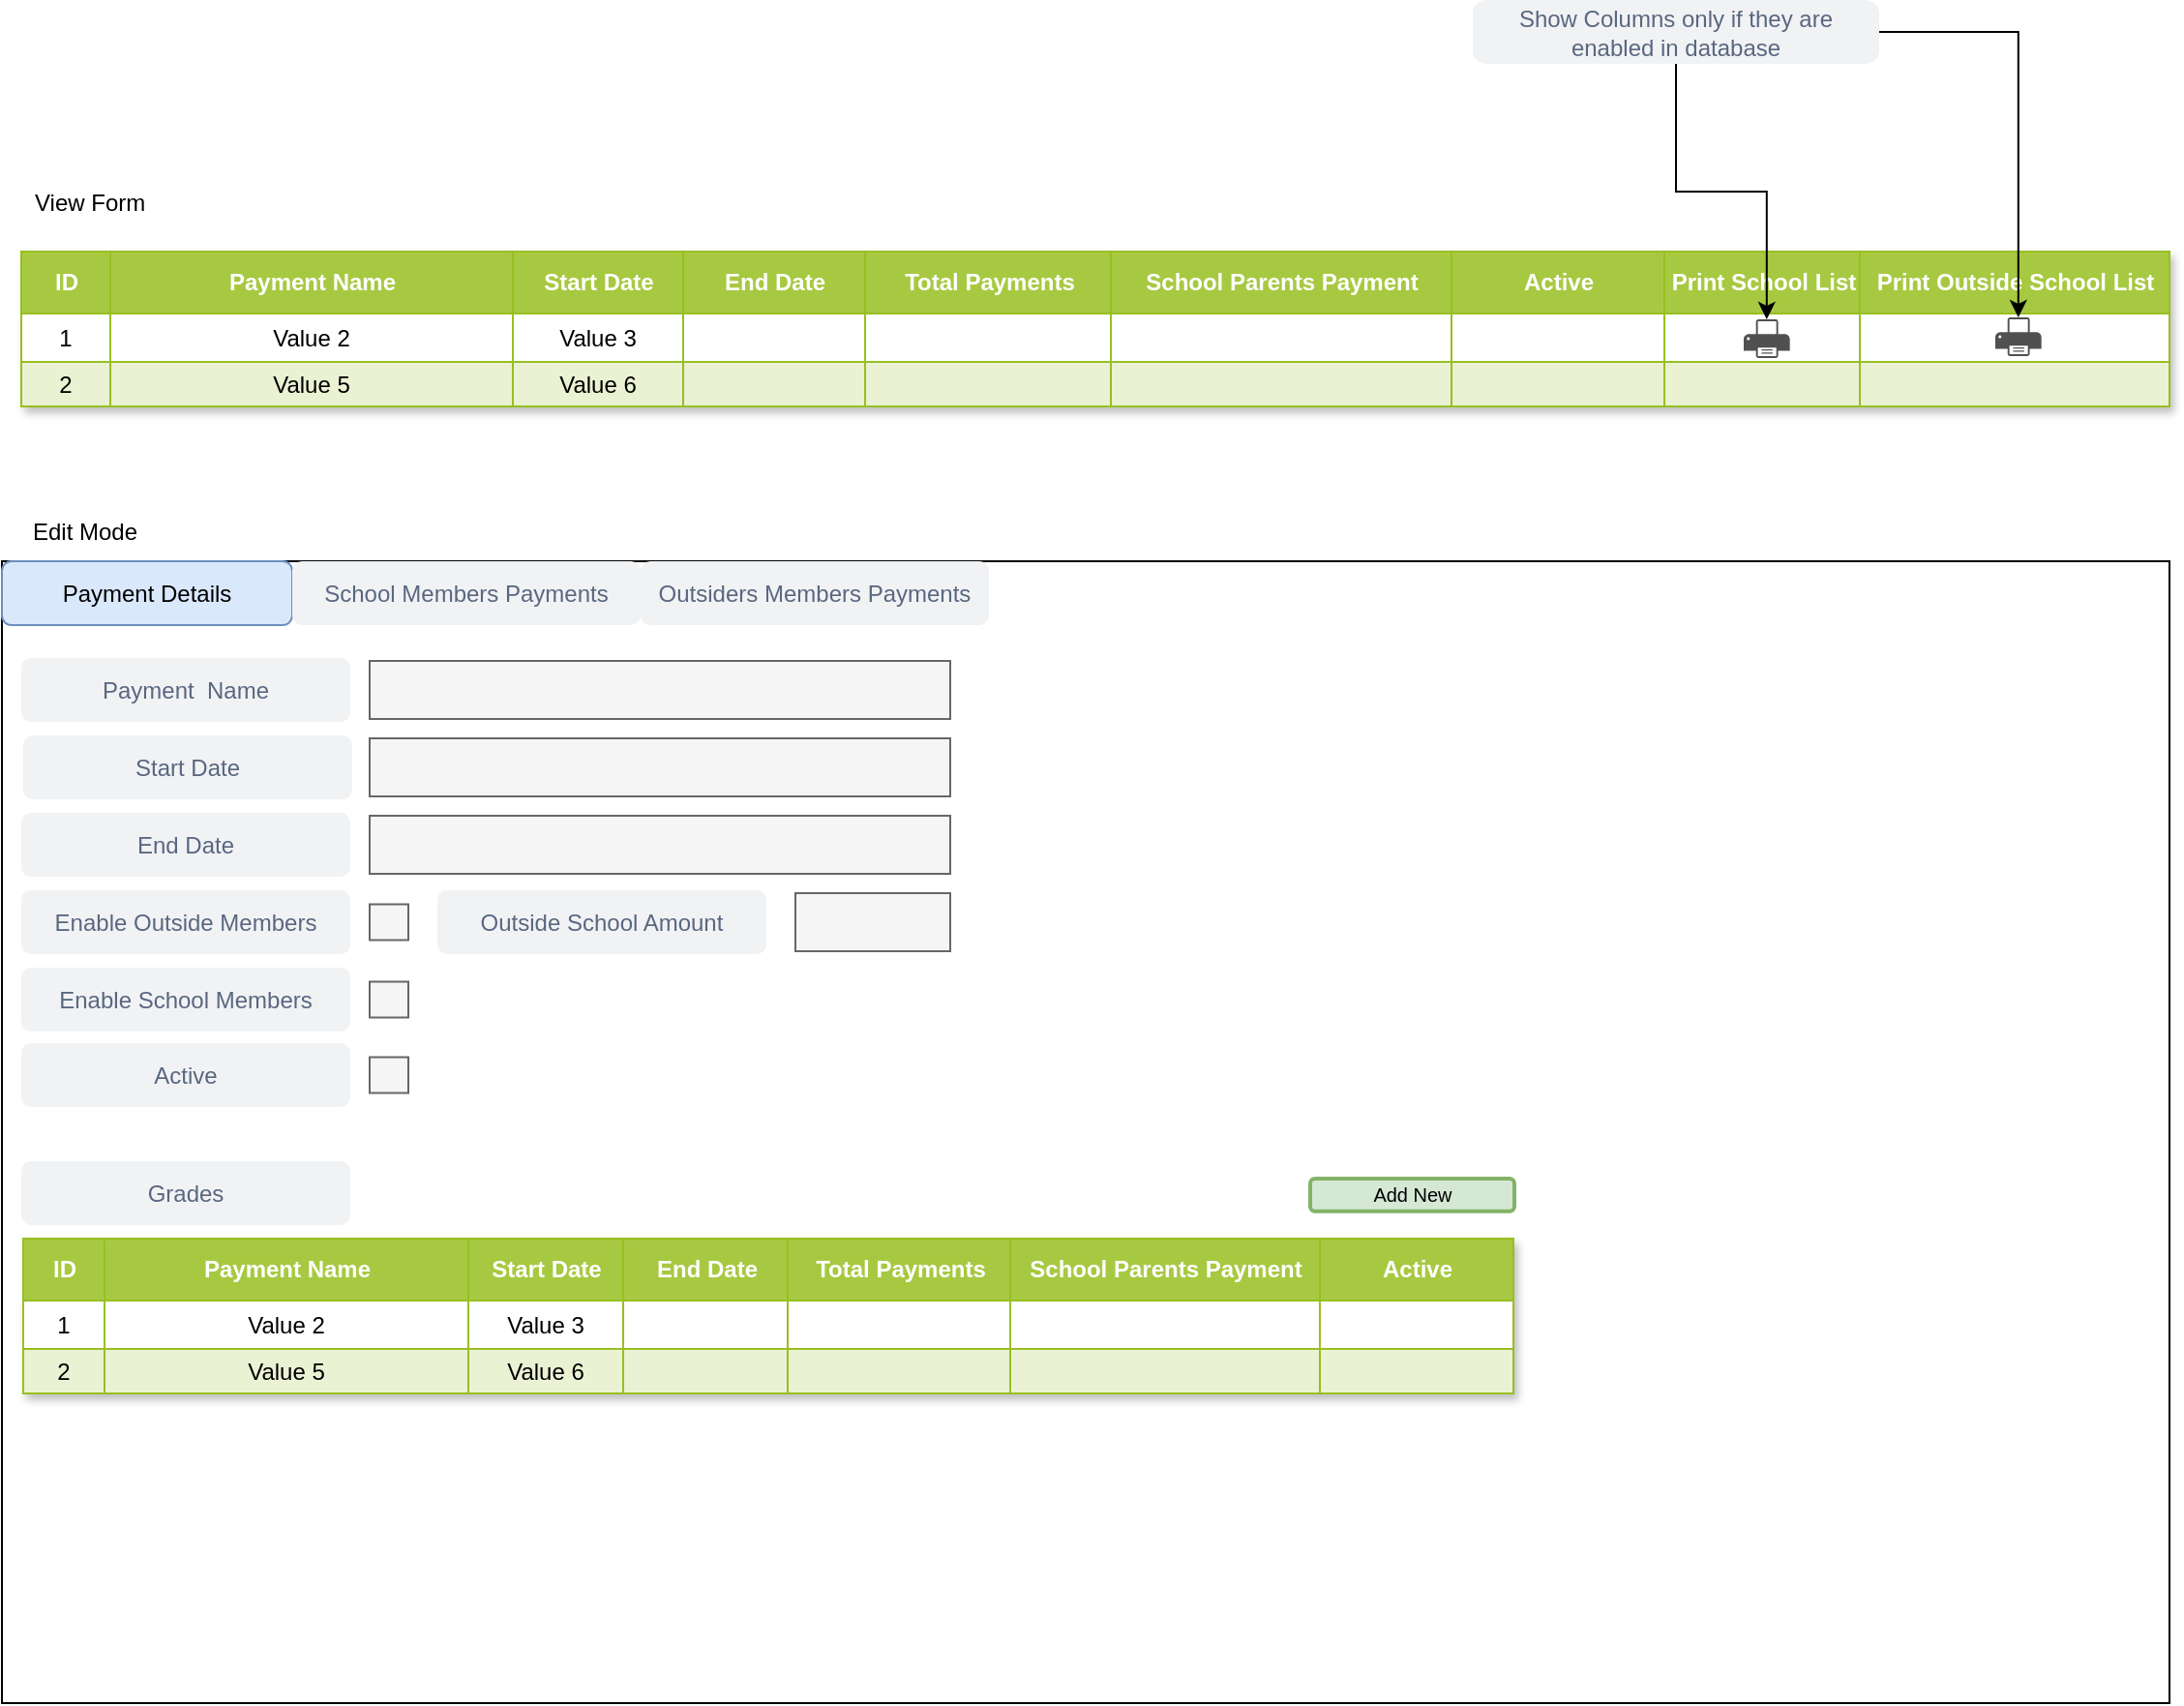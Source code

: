 <mxfile version="21.2.9" type="github">
  <diagram name="Page-1" id="6PhnfSOoUw57CcjGiwAI">
    <mxGraphModel dx="1434" dy="788" grid="1" gridSize="10" guides="1" tooltips="1" connect="1" arrows="1" fold="1" page="1" pageScale="1" pageWidth="850" pageHeight="1100" math="0" shadow="0">
      <root>
        <mxCell id="0" />
        <mxCell id="1" parent="0" />
        <mxCell id="nFzPuIVkLuBjwXfmh1af-1" value="Assets" style="childLayout=tableLayout;recursiveResize=0;strokeColor=#98bf21;fillColor=#A7C942;shadow=1;" vertex="1" parent="1">
          <mxGeometry x="40" y="200" width="1110" height="80" as="geometry" />
        </mxCell>
        <mxCell id="nFzPuIVkLuBjwXfmh1af-2" style="shape=tableRow;horizontal=0;startSize=0;swimlaneHead=0;swimlaneBody=0;top=0;left=0;bottom=0;right=0;dropTarget=0;collapsible=0;recursiveResize=0;expand=0;fontStyle=0;strokeColor=inherit;fillColor=#ffffff;" vertex="1" parent="nFzPuIVkLuBjwXfmh1af-1">
          <mxGeometry width="1110" height="32" as="geometry" />
        </mxCell>
        <mxCell id="nFzPuIVkLuBjwXfmh1af-3" value="ID" style="connectable=0;recursiveResize=0;strokeColor=inherit;fillColor=#A7C942;align=center;fontStyle=1;fontColor=#FFFFFF;html=1;" vertex="1" parent="nFzPuIVkLuBjwXfmh1af-2">
          <mxGeometry width="46" height="32" as="geometry">
            <mxRectangle width="46" height="32" as="alternateBounds" />
          </mxGeometry>
        </mxCell>
        <mxCell id="nFzPuIVkLuBjwXfmh1af-4" value="Payment Name" style="connectable=0;recursiveResize=0;strokeColor=inherit;fillColor=#A7C942;align=center;fontStyle=1;fontColor=#FFFFFF;html=1;" vertex="1" parent="nFzPuIVkLuBjwXfmh1af-2">
          <mxGeometry x="46" width="208" height="32" as="geometry">
            <mxRectangle width="208" height="32" as="alternateBounds" />
          </mxGeometry>
        </mxCell>
        <mxCell id="nFzPuIVkLuBjwXfmh1af-5" value="Start Date" style="connectable=0;recursiveResize=0;strokeColor=inherit;fillColor=#A7C942;align=center;fontStyle=1;fontColor=#FFFFFF;html=1;" vertex="1" parent="nFzPuIVkLuBjwXfmh1af-2">
          <mxGeometry x="254" width="88" height="32" as="geometry">
            <mxRectangle width="88" height="32" as="alternateBounds" />
          </mxGeometry>
        </mxCell>
        <mxCell id="nFzPuIVkLuBjwXfmh1af-22" value="End Date" style="connectable=0;recursiveResize=0;strokeColor=inherit;fillColor=#A7C942;align=center;fontStyle=1;fontColor=#FFFFFF;html=1;" vertex="1" parent="nFzPuIVkLuBjwXfmh1af-2">
          <mxGeometry x="342" width="94" height="32" as="geometry">
            <mxRectangle width="94" height="32" as="alternateBounds" />
          </mxGeometry>
        </mxCell>
        <mxCell id="nFzPuIVkLuBjwXfmh1af-37" value="Total Payments" style="connectable=0;recursiveResize=0;strokeColor=inherit;fillColor=#A7C942;align=center;fontStyle=1;fontColor=#FFFFFF;html=1;" vertex="1" parent="nFzPuIVkLuBjwXfmh1af-2">
          <mxGeometry x="436" width="127" height="32" as="geometry">
            <mxRectangle width="127" height="32" as="alternateBounds" />
          </mxGeometry>
        </mxCell>
        <mxCell id="nFzPuIVkLuBjwXfmh1af-42" value="School Parents Payment" style="connectable=0;recursiveResize=0;strokeColor=inherit;fillColor=#A7C942;align=center;fontStyle=1;fontColor=#FFFFFF;html=1;" vertex="1" parent="nFzPuIVkLuBjwXfmh1af-2">
          <mxGeometry x="563" width="176" height="32" as="geometry">
            <mxRectangle width="176" height="32" as="alternateBounds" />
          </mxGeometry>
        </mxCell>
        <mxCell id="nFzPuIVkLuBjwXfmh1af-32" value="Active" style="connectable=0;recursiveResize=0;strokeColor=inherit;fillColor=#A7C942;align=center;fontStyle=1;fontColor=#FFFFFF;html=1;" vertex="1" parent="nFzPuIVkLuBjwXfmh1af-2">
          <mxGeometry x="739" width="110" height="32" as="geometry">
            <mxRectangle width="110" height="32" as="alternateBounds" />
          </mxGeometry>
        </mxCell>
        <mxCell id="nFzPuIVkLuBjwXfmh1af-74" value="Print School List" style="connectable=0;recursiveResize=0;strokeColor=inherit;fillColor=#A7C942;align=center;fontStyle=1;fontColor=#FFFFFF;html=1;" vertex="1" parent="nFzPuIVkLuBjwXfmh1af-2">
          <mxGeometry x="849" width="101" height="32" as="geometry">
            <mxRectangle width="101" height="32" as="alternateBounds" />
          </mxGeometry>
        </mxCell>
        <mxCell id="nFzPuIVkLuBjwXfmh1af-77" value="Print Outside School List" style="connectable=0;recursiveResize=0;strokeColor=inherit;fillColor=#A7C942;align=center;fontStyle=1;fontColor=#FFFFFF;html=1;" vertex="1" parent="nFzPuIVkLuBjwXfmh1af-2">
          <mxGeometry x="950" width="160" height="32" as="geometry">
            <mxRectangle width="160" height="32" as="alternateBounds" />
          </mxGeometry>
        </mxCell>
        <mxCell id="nFzPuIVkLuBjwXfmh1af-6" value="" style="shape=tableRow;horizontal=0;startSize=0;swimlaneHead=0;swimlaneBody=0;top=0;left=0;bottom=0;right=0;dropTarget=0;collapsible=0;recursiveResize=0;expand=0;fontStyle=0;strokeColor=inherit;fillColor=#ffffff;" vertex="1" parent="nFzPuIVkLuBjwXfmh1af-1">
          <mxGeometry y="32" width="1110" height="25" as="geometry" />
        </mxCell>
        <mxCell id="nFzPuIVkLuBjwXfmh1af-7" value="1" style="connectable=0;recursiveResize=0;strokeColor=inherit;fillColor=inherit;align=center;whiteSpace=wrap;html=1;" vertex="1" parent="nFzPuIVkLuBjwXfmh1af-6">
          <mxGeometry width="46" height="25" as="geometry">
            <mxRectangle width="46" height="25" as="alternateBounds" />
          </mxGeometry>
        </mxCell>
        <mxCell id="nFzPuIVkLuBjwXfmh1af-8" value="Value 2" style="connectable=0;recursiveResize=0;strokeColor=inherit;fillColor=inherit;align=center;whiteSpace=wrap;html=1;" vertex="1" parent="nFzPuIVkLuBjwXfmh1af-6">
          <mxGeometry x="46" width="208" height="25" as="geometry">
            <mxRectangle width="208" height="25" as="alternateBounds" />
          </mxGeometry>
        </mxCell>
        <mxCell id="nFzPuIVkLuBjwXfmh1af-9" value="Value 3" style="connectable=0;recursiveResize=0;strokeColor=inherit;fillColor=inherit;align=center;whiteSpace=wrap;html=1;" vertex="1" parent="nFzPuIVkLuBjwXfmh1af-6">
          <mxGeometry x="254" width="88" height="25" as="geometry">
            <mxRectangle width="88" height="25" as="alternateBounds" />
          </mxGeometry>
        </mxCell>
        <mxCell id="nFzPuIVkLuBjwXfmh1af-23" style="connectable=0;recursiveResize=0;strokeColor=inherit;fillColor=inherit;align=center;whiteSpace=wrap;html=1;" vertex="1" parent="nFzPuIVkLuBjwXfmh1af-6">
          <mxGeometry x="342" width="94" height="25" as="geometry">
            <mxRectangle width="94" height="25" as="alternateBounds" />
          </mxGeometry>
        </mxCell>
        <mxCell id="nFzPuIVkLuBjwXfmh1af-38" style="connectable=0;recursiveResize=0;strokeColor=inherit;fillColor=inherit;align=center;whiteSpace=wrap;html=1;" vertex="1" parent="nFzPuIVkLuBjwXfmh1af-6">
          <mxGeometry x="436" width="127" height="25" as="geometry">
            <mxRectangle width="127" height="25" as="alternateBounds" />
          </mxGeometry>
        </mxCell>
        <mxCell id="nFzPuIVkLuBjwXfmh1af-43" style="connectable=0;recursiveResize=0;strokeColor=inherit;fillColor=inherit;align=center;whiteSpace=wrap;html=1;" vertex="1" parent="nFzPuIVkLuBjwXfmh1af-6">
          <mxGeometry x="563" width="176" height="25" as="geometry">
            <mxRectangle width="176" height="25" as="alternateBounds" />
          </mxGeometry>
        </mxCell>
        <mxCell id="nFzPuIVkLuBjwXfmh1af-33" style="connectable=0;recursiveResize=0;strokeColor=inherit;fillColor=inherit;align=center;whiteSpace=wrap;html=1;" vertex="1" parent="nFzPuIVkLuBjwXfmh1af-6">
          <mxGeometry x="739" width="110" height="25" as="geometry">
            <mxRectangle width="110" height="25" as="alternateBounds" />
          </mxGeometry>
        </mxCell>
        <mxCell id="nFzPuIVkLuBjwXfmh1af-75" style="connectable=0;recursiveResize=0;strokeColor=inherit;fillColor=inherit;align=center;whiteSpace=wrap;html=1;" vertex="1" parent="nFzPuIVkLuBjwXfmh1af-6">
          <mxGeometry x="849" width="101" height="25" as="geometry">
            <mxRectangle width="101" height="25" as="alternateBounds" />
          </mxGeometry>
        </mxCell>
        <mxCell id="nFzPuIVkLuBjwXfmh1af-78" style="connectable=0;recursiveResize=0;strokeColor=inherit;fillColor=inherit;align=center;whiteSpace=wrap;html=1;" vertex="1" parent="nFzPuIVkLuBjwXfmh1af-6">
          <mxGeometry x="950" width="160" height="25" as="geometry">
            <mxRectangle width="160" height="25" as="alternateBounds" />
          </mxGeometry>
        </mxCell>
        <mxCell id="nFzPuIVkLuBjwXfmh1af-10" value="" style="shape=tableRow;horizontal=0;startSize=0;swimlaneHead=0;swimlaneBody=0;top=0;left=0;bottom=0;right=0;dropTarget=0;collapsible=0;recursiveResize=0;expand=0;fontStyle=1;strokeColor=inherit;fillColor=#EAF2D3;" vertex="1" parent="nFzPuIVkLuBjwXfmh1af-1">
          <mxGeometry y="57" width="1110" height="23" as="geometry" />
        </mxCell>
        <mxCell id="nFzPuIVkLuBjwXfmh1af-11" value="2" style="connectable=0;recursiveResize=0;strokeColor=inherit;fillColor=inherit;whiteSpace=wrap;html=1;" vertex="1" parent="nFzPuIVkLuBjwXfmh1af-10">
          <mxGeometry width="46" height="23" as="geometry">
            <mxRectangle width="46" height="23" as="alternateBounds" />
          </mxGeometry>
        </mxCell>
        <mxCell id="nFzPuIVkLuBjwXfmh1af-12" value="Value 5" style="connectable=0;recursiveResize=0;strokeColor=inherit;fillColor=inherit;whiteSpace=wrap;html=1;" vertex="1" parent="nFzPuIVkLuBjwXfmh1af-10">
          <mxGeometry x="46" width="208" height="23" as="geometry">
            <mxRectangle width="208" height="23" as="alternateBounds" />
          </mxGeometry>
        </mxCell>
        <mxCell id="nFzPuIVkLuBjwXfmh1af-13" value="Value 6" style="connectable=0;recursiveResize=0;strokeColor=inherit;fillColor=inherit;whiteSpace=wrap;html=1;" vertex="1" parent="nFzPuIVkLuBjwXfmh1af-10">
          <mxGeometry x="254" width="88" height="23" as="geometry">
            <mxRectangle width="88" height="23" as="alternateBounds" />
          </mxGeometry>
        </mxCell>
        <mxCell id="nFzPuIVkLuBjwXfmh1af-24" style="connectable=0;recursiveResize=0;strokeColor=inherit;fillColor=inherit;whiteSpace=wrap;html=1;" vertex="1" parent="nFzPuIVkLuBjwXfmh1af-10">
          <mxGeometry x="342" width="94" height="23" as="geometry">
            <mxRectangle width="94" height="23" as="alternateBounds" />
          </mxGeometry>
        </mxCell>
        <mxCell id="nFzPuIVkLuBjwXfmh1af-39" style="connectable=0;recursiveResize=0;strokeColor=inherit;fillColor=inherit;whiteSpace=wrap;html=1;" vertex="1" parent="nFzPuIVkLuBjwXfmh1af-10">
          <mxGeometry x="436" width="127" height="23" as="geometry">
            <mxRectangle width="127" height="23" as="alternateBounds" />
          </mxGeometry>
        </mxCell>
        <mxCell id="nFzPuIVkLuBjwXfmh1af-44" style="connectable=0;recursiveResize=0;strokeColor=inherit;fillColor=inherit;whiteSpace=wrap;html=1;" vertex="1" parent="nFzPuIVkLuBjwXfmh1af-10">
          <mxGeometry x="563" width="176" height="23" as="geometry">
            <mxRectangle width="176" height="23" as="alternateBounds" />
          </mxGeometry>
        </mxCell>
        <mxCell id="nFzPuIVkLuBjwXfmh1af-34" style="connectable=0;recursiveResize=0;strokeColor=inherit;fillColor=inherit;whiteSpace=wrap;html=1;" vertex="1" parent="nFzPuIVkLuBjwXfmh1af-10">
          <mxGeometry x="739" width="110" height="23" as="geometry">
            <mxRectangle width="110" height="23" as="alternateBounds" />
          </mxGeometry>
        </mxCell>
        <mxCell id="nFzPuIVkLuBjwXfmh1af-76" style="connectable=0;recursiveResize=0;strokeColor=inherit;fillColor=inherit;whiteSpace=wrap;html=1;" vertex="1" parent="nFzPuIVkLuBjwXfmh1af-10">
          <mxGeometry x="849" width="101" height="23" as="geometry">
            <mxRectangle width="101" height="23" as="alternateBounds" />
          </mxGeometry>
        </mxCell>
        <mxCell id="nFzPuIVkLuBjwXfmh1af-79" style="connectable=0;recursiveResize=0;strokeColor=inherit;fillColor=inherit;whiteSpace=wrap;html=1;" vertex="1" parent="nFzPuIVkLuBjwXfmh1af-10">
          <mxGeometry x="950" width="160" height="23" as="geometry">
            <mxRectangle width="160" height="23" as="alternateBounds" />
          </mxGeometry>
        </mxCell>
        <mxCell id="nFzPuIVkLuBjwXfmh1af-72" value="View Form" style="text;strokeColor=none;fillColor=none;align=left;verticalAlign=middle;spacingLeft=4;spacingRight=4;overflow=hidden;points=[[0,0.5],[1,0.5]];portConstraint=eastwest;rotatable=0;whiteSpace=wrap;html=1;" vertex="1" parent="1">
          <mxGeometry x="41" y="160" width="80" height="30" as="geometry" />
        </mxCell>
        <mxCell id="nFzPuIVkLuBjwXfmh1af-73" value="Edit Mode" style="text;strokeColor=none;fillColor=none;align=left;verticalAlign=middle;spacingLeft=4;spacingRight=4;overflow=hidden;points=[[0,0.5],[1,0.5]];portConstraint=eastwest;rotatable=0;whiteSpace=wrap;html=1;" vertex="1" parent="1">
          <mxGeometry x="40" y="330" width="80" height="30" as="geometry" />
        </mxCell>
        <mxCell id="nFzPuIVkLuBjwXfmh1af-80" value="" style="sketch=0;pointerEvents=1;shadow=0;dashed=0;html=1;strokeColor=none;fillColor=#505050;labelPosition=center;verticalLabelPosition=bottom;verticalAlign=top;outlineConnect=0;align=center;shape=mxgraph.office.devices.printer;" vertex="1" parent="1">
          <mxGeometry x="930" y="235" width="23.83" height="20" as="geometry" />
        </mxCell>
        <mxCell id="nFzPuIVkLuBjwXfmh1af-81" value="" style="sketch=0;pointerEvents=1;shadow=0;dashed=0;html=1;strokeColor=none;fillColor=#505050;labelPosition=center;verticalLabelPosition=bottom;verticalAlign=top;outlineConnect=0;align=center;shape=mxgraph.office.devices.printer;" vertex="1" parent="1">
          <mxGeometry x="1060" y="234" width="23.83" height="20" as="geometry" />
        </mxCell>
        <mxCell id="nFzPuIVkLuBjwXfmh1af-84" value="" style="edgeStyle=orthogonalEdgeStyle;rounded=0;orthogonalLoop=1;jettySize=auto;html=1;" edge="1" parent="1" source="nFzPuIVkLuBjwXfmh1af-82" target="nFzPuIVkLuBjwXfmh1af-81">
          <mxGeometry relative="1" as="geometry" />
        </mxCell>
        <mxCell id="nFzPuIVkLuBjwXfmh1af-85" value="" style="edgeStyle=orthogonalEdgeStyle;rounded=0;orthogonalLoop=1;jettySize=auto;html=1;" edge="1" parent="1" source="nFzPuIVkLuBjwXfmh1af-82" target="nFzPuIVkLuBjwXfmh1af-80">
          <mxGeometry relative="1" as="geometry" />
        </mxCell>
        <mxCell id="nFzPuIVkLuBjwXfmh1af-82" value="Show Columns only if they are enabled in database" style="rounded=1;align=center;fillColor=#F1F2F4;strokeColor=none;html=1;whiteSpace=wrap;fontColor=#596780;fontSize=12;arcSize=21;" vertex="1" parent="1">
          <mxGeometry x="790" y="70" width="210" height="33" as="geometry" />
        </mxCell>
        <mxCell id="nFzPuIVkLuBjwXfmh1af-87" value="" style="rounded=0;whiteSpace=wrap;html=1;" vertex="1" parent="1">
          <mxGeometry x="30" y="360" width="1120" height="590" as="geometry" />
        </mxCell>
        <mxCell id="nFzPuIVkLuBjwXfmh1af-88" value="Payment Details" style="rounded=1;align=center;fillColor=#dae8fc;strokeColor=#6c8ebf;html=1;whiteSpace=wrap;fontSize=12" vertex="1" parent="1">
          <mxGeometry x="30" y="360" width="150" height="33" as="geometry" />
        </mxCell>
        <mxCell id="nFzPuIVkLuBjwXfmh1af-89" value="School Members Payments" style="rounded=1;align=center;fillColor=#F1F2F4;strokeColor=none;html=1;whiteSpace=wrap;fontColor=#596780;fontSize=12" vertex="1" parent="1">
          <mxGeometry x="180" y="360" width="180" height="33" as="geometry" />
        </mxCell>
        <mxCell id="nFzPuIVkLuBjwXfmh1af-90" value="Payment&amp;nbsp; Name" style="rounded=1;align=center;fillColor=#F1F2F4;strokeColor=none;html=1;whiteSpace=wrap;fontColor=#596780;fontSize=12" vertex="1" parent="1">
          <mxGeometry x="40" y="410" width="170" height="33" as="geometry" />
        </mxCell>
        <mxCell id="nFzPuIVkLuBjwXfmh1af-91" value="Outsiders Members Payments" style="rounded=1;align=center;fillColor=#F1F2F4;strokeColor=none;html=1;whiteSpace=wrap;fontColor=#596780;fontSize=12" vertex="1" parent="1">
          <mxGeometry x="360" y="360" width="180" height="33" as="geometry" />
        </mxCell>
        <mxCell id="nFzPuIVkLuBjwXfmh1af-92" value="Start Date" style="rounded=1;align=center;fillColor=#F1F2F4;strokeColor=none;html=1;whiteSpace=wrap;fontColor=#596780;fontSize=12" vertex="1" parent="1">
          <mxGeometry x="41" y="450" width="170" height="33" as="geometry" />
        </mxCell>
        <mxCell id="nFzPuIVkLuBjwXfmh1af-93" value="End Date" style="rounded=1;align=center;fillColor=#F1F2F4;strokeColor=none;html=1;whiteSpace=wrap;fontColor=#596780;fontSize=12" vertex="1" parent="1">
          <mxGeometry x="40" y="490" width="170" height="33" as="geometry" />
        </mxCell>
        <mxCell id="nFzPuIVkLuBjwXfmh1af-95" value="Enable Outside Members" style="rounded=1;align=center;fillColor=#F1F2F4;strokeColor=none;html=1;whiteSpace=wrap;fontColor=#596780;fontSize=12" vertex="1" parent="1">
          <mxGeometry x="40" y="530" width="170" height="33" as="geometry" />
        </mxCell>
        <mxCell id="nFzPuIVkLuBjwXfmh1af-96" value="Enable School Members" style="rounded=1;align=center;fillColor=#F1F2F4;strokeColor=none;html=1;whiteSpace=wrap;fontColor=#596780;fontSize=12" vertex="1" parent="1">
          <mxGeometry x="40" y="570" width="170" height="33" as="geometry" />
        </mxCell>
        <mxCell id="nFzPuIVkLuBjwXfmh1af-97" value="Active" style="rounded=1;align=center;fillColor=#F1F2F4;strokeColor=none;html=1;whiteSpace=wrap;fontColor=#596780;fontSize=12" vertex="1" parent="1">
          <mxGeometry x="40" y="609" width="170" height="33" as="geometry" />
        </mxCell>
        <mxCell id="nFzPuIVkLuBjwXfmh1af-98" value="" style="rounded=0;whiteSpace=wrap;html=1;fillColor=#f5f5f5;fontColor=#333333;strokeColor=#666666;" vertex="1" parent="1">
          <mxGeometry x="220" y="411.5" width="300" height="30" as="geometry" />
        </mxCell>
        <mxCell id="nFzPuIVkLuBjwXfmh1af-99" value="" style="rounded=0;whiteSpace=wrap;html=1;fillColor=#f5f5f5;fontColor=#333333;strokeColor=#666666;" vertex="1" parent="1">
          <mxGeometry x="220" y="451.5" width="300" height="30" as="geometry" />
        </mxCell>
        <mxCell id="nFzPuIVkLuBjwXfmh1af-100" value="" style="rounded=0;whiteSpace=wrap;html=1;fillColor=#f5f5f5;fontColor=#333333;strokeColor=#666666;" vertex="1" parent="1">
          <mxGeometry x="220" y="491.5" width="300" height="30" as="geometry" />
        </mxCell>
        <mxCell id="nFzPuIVkLuBjwXfmh1af-101" value="" style="rounded=0;whiteSpace=wrap;html=1;fillColor=#f5f5f5;fontColor=#333333;strokeColor=#666666;" vertex="1" parent="1">
          <mxGeometry x="220" y="537.25" width="20" height="18.5" as="geometry" />
        </mxCell>
        <mxCell id="nFzPuIVkLuBjwXfmh1af-102" value="" style="rounded=0;whiteSpace=wrap;html=1;fillColor=#f5f5f5;fontColor=#333333;strokeColor=#666666;" vertex="1" parent="1">
          <mxGeometry x="220" y="577.25" width="20" height="18.5" as="geometry" />
        </mxCell>
        <mxCell id="nFzPuIVkLuBjwXfmh1af-103" value="" style="rounded=0;whiteSpace=wrap;html=1;fillColor=#f5f5f5;fontColor=#333333;strokeColor=#666666;" vertex="1" parent="1">
          <mxGeometry x="220" y="616.25" width="20" height="18.5" as="geometry" />
        </mxCell>
        <mxCell id="nFzPuIVkLuBjwXfmh1af-104" value="Outside School Amount" style="rounded=1;align=center;fillColor=#F1F2F4;strokeColor=none;html=1;whiteSpace=wrap;fontColor=#596780;fontSize=12" vertex="1" parent="1">
          <mxGeometry x="255" y="530" width="170" height="33" as="geometry" />
        </mxCell>
        <mxCell id="nFzPuIVkLuBjwXfmh1af-105" value="" style="rounded=0;whiteSpace=wrap;html=1;fillColor=#f5f5f5;fontColor=#333333;strokeColor=#666666;" vertex="1" parent="1">
          <mxGeometry x="440" y="531.5" width="80" height="30" as="geometry" />
        </mxCell>
        <mxCell id="nFzPuIVkLuBjwXfmh1af-47" value="Assets" style="childLayout=tableLayout;recursiveResize=0;strokeColor=#98bf21;fillColor=#A7C942;shadow=1;" vertex="1" parent="1">
          <mxGeometry x="41" y="710" width="770" height="80" as="geometry" />
        </mxCell>
        <mxCell id="nFzPuIVkLuBjwXfmh1af-48" style="shape=tableRow;horizontal=0;startSize=0;swimlaneHead=0;swimlaneBody=0;top=0;left=0;bottom=0;right=0;dropTarget=0;collapsible=0;recursiveResize=0;expand=0;fontStyle=0;strokeColor=inherit;fillColor=#ffffff;" vertex="1" parent="nFzPuIVkLuBjwXfmh1af-47">
          <mxGeometry width="770" height="32" as="geometry" />
        </mxCell>
        <mxCell id="nFzPuIVkLuBjwXfmh1af-49" value="ID" style="connectable=0;recursiveResize=0;strokeColor=inherit;fillColor=#A7C942;align=center;fontStyle=1;fontColor=#FFFFFF;html=1;" vertex="1" parent="nFzPuIVkLuBjwXfmh1af-48">
          <mxGeometry width="42" height="32" as="geometry">
            <mxRectangle width="42" height="32" as="alternateBounds" />
          </mxGeometry>
        </mxCell>
        <mxCell id="nFzPuIVkLuBjwXfmh1af-50" value="Payment Name" style="connectable=0;recursiveResize=0;strokeColor=inherit;fillColor=#A7C942;align=center;fontStyle=1;fontColor=#FFFFFF;html=1;" vertex="1" parent="nFzPuIVkLuBjwXfmh1af-48">
          <mxGeometry x="42" width="188" height="32" as="geometry">
            <mxRectangle width="188" height="32" as="alternateBounds" />
          </mxGeometry>
        </mxCell>
        <mxCell id="nFzPuIVkLuBjwXfmh1af-51" value="Start Date" style="connectable=0;recursiveResize=0;strokeColor=inherit;fillColor=#A7C942;align=center;fontStyle=1;fontColor=#FFFFFF;html=1;" vertex="1" parent="nFzPuIVkLuBjwXfmh1af-48">
          <mxGeometry x="230" width="80" height="32" as="geometry">
            <mxRectangle width="80" height="32" as="alternateBounds" />
          </mxGeometry>
        </mxCell>
        <mxCell id="nFzPuIVkLuBjwXfmh1af-52" value="End Date" style="connectable=0;recursiveResize=0;strokeColor=inherit;fillColor=#A7C942;align=center;fontStyle=1;fontColor=#FFFFFF;html=1;" vertex="1" parent="nFzPuIVkLuBjwXfmh1af-48">
          <mxGeometry x="310" width="85" height="32" as="geometry">
            <mxRectangle width="85" height="32" as="alternateBounds" />
          </mxGeometry>
        </mxCell>
        <mxCell id="nFzPuIVkLuBjwXfmh1af-53" value="Total Payments" style="connectable=0;recursiveResize=0;strokeColor=inherit;fillColor=#A7C942;align=center;fontStyle=1;fontColor=#FFFFFF;html=1;" vertex="1" parent="nFzPuIVkLuBjwXfmh1af-48">
          <mxGeometry x="395" width="115" height="32" as="geometry">
            <mxRectangle width="115" height="32" as="alternateBounds" />
          </mxGeometry>
        </mxCell>
        <mxCell id="nFzPuIVkLuBjwXfmh1af-54" value="School Parents Payment" style="connectable=0;recursiveResize=0;strokeColor=inherit;fillColor=#A7C942;align=center;fontStyle=1;fontColor=#FFFFFF;html=1;" vertex="1" parent="nFzPuIVkLuBjwXfmh1af-48">
          <mxGeometry x="510" width="160" height="32" as="geometry">
            <mxRectangle width="160" height="32" as="alternateBounds" />
          </mxGeometry>
        </mxCell>
        <mxCell id="nFzPuIVkLuBjwXfmh1af-55" value="Active" style="connectable=0;recursiveResize=0;strokeColor=inherit;fillColor=#A7C942;align=center;fontStyle=1;fontColor=#FFFFFF;html=1;" vertex="1" parent="nFzPuIVkLuBjwXfmh1af-48">
          <mxGeometry x="670" width="100" height="32" as="geometry">
            <mxRectangle width="100" height="32" as="alternateBounds" />
          </mxGeometry>
        </mxCell>
        <mxCell id="nFzPuIVkLuBjwXfmh1af-56" value="" style="shape=tableRow;horizontal=0;startSize=0;swimlaneHead=0;swimlaneBody=0;top=0;left=0;bottom=0;right=0;dropTarget=0;collapsible=0;recursiveResize=0;expand=0;fontStyle=0;strokeColor=inherit;fillColor=#ffffff;" vertex="1" parent="nFzPuIVkLuBjwXfmh1af-47">
          <mxGeometry y="32" width="770" height="25" as="geometry" />
        </mxCell>
        <mxCell id="nFzPuIVkLuBjwXfmh1af-57" value="1" style="connectable=0;recursiveResize=0;strokeColor=inherit;fillColor=inherit;align=center;whiteSpace=wrap;html=1;" vertex="1" parent="nFzPuIVkLuBjwXfmh1af-56">
          <mxGeometry width="42" height="25" as="geometry">
            <mxRectangle width="42" height="25" as="alternateBounds" />
          </mxGeometry>
        </mxCell>
        <mxCell id="nFzPuIVkLuBjwXfmh1af-58" value="Value 2" style="connectable=0;recursiveResize=0;strokeColor=inherit;fillColor=inherit;align=center;whiteSpace=wrap;html=1;" vertex="1" parent="nFzPuIVkLuBjwXfmh1af-56">
          <mxGeometry x="42" width="188" height="25" as="geometry">
            <mxRectangle width="188" height="25" as="alternateBounds" />
          </mxGeometry>
        </mxCell>
        <mxCell id="nFzPuIVkLuBjwXfmh1af-59" value="Value 3" style="connectable=0;recursiveResize=0;strokeColor=inherit;fillColor=inherit;align=center;whiteSpace=wrap;html=1;" vertex="1" parent="nFzPuIVkLuBjwXfmh1af-56">
          <mxGeometry x="230" width="80" height="25" as="geometry">
            <mxRectangle width="80" height="25" as="alternateBounds" />
          </mxGeometry>
        </mxCell>
        <mxCell id="nFzPuIVkLuBjwXfmh1af-60" style="connectable=0;recursiveResize=0;strokeColor=inherit;fillColor=inherit;align=center;whiteSpace=wrap;html=1;" vertex="1" parent="nFzPuIVkLuBjwXfmh1af-56">
          <mxGeometry x="310" width="85" height="25" as="geometry">
            <mxRectangle width="85" height="25" as="alternateBounds" />
          </mxGeometry>
        </mxCell>
        <mxCell id="nFzPuIVkLuBjwXfmh1af-61" style="connectable=0;recursiveResize=0;strokeColor=inherit;fillColor=inherit;align=center;whiteSpace=wrap;html=1;" vertex="1" parent="nFzPuIVkLuBjwXfmh1af-56">
          <mxGeometry x="395" width="115" height="25" as="geometry">
            <mxRectangle width="115" height="25" as="alternateBounds" />
          </mxGeometry>
        </mxCell>
        <mxCell id="nFzPuIVkLuBjwXfmh1af-62" style="connectable=0;recursiveResize=0;strokeColor=inherit;fillColor=inherit;align=center;whiteSpace=wrap;html=1;" vertex="1" parent="nFzPuIVkLuBjwXfmh1af-56">
          <mxGeometry x="510" width="160" height="25" as="geometry">
            <mxRectangle width="160" height="25" as="alternateBounds" />
          </mxGeometry>
        </mxCell>
        <mxCell id="nFzPuIVkLuBjwXfmh1af-63" style="connectable=0;recursiveResize=0;strokeColor=inherit;fillColor=inherit;align=center;whiteSpace=wrap;html=1;" vertex="1" parent="nFzPuIVkLuBjwXfmh1af-56">
          <mxGeometry x="670" width="100" height="25" as="geometry">
            <mxRectangle width="100" height="25" as="alternateBounds" />
          </mxGeometry>
        </mxCell>
        <mxCell id="nFzPuIVkLuBjwXfmh1af-64" value="" style="shape=tableRow;horizontal=0;startSize=0;swimlaneHead=0;swimlaneBody=0;top=0;left=0;bottom=0;right=0;dropTarget=0;collapsible=0;recursiveResize=0;expand=0;fontStyle=1;strokeColor=inherit;fillColor=#EAF2D3;" vertex="1" parent="nFzPuIVkLuBjwXfmh1af-47">
          <mxGeometry y="57" width="770" height="23" as="geometry" />
        </mxCell>
        <mxCell id="nFzPuIVkLuBjwXfmh1af-65" value="2" style="connectable=0;recursiveResize=0;strokeColor=inherit;fillColor=inherit;whiteSpace=wrap;html=1;" vertex="1" parent="nFzPuIVkLuBjwXfmh1af-64">
          <mxGeometry width="42" height="23" as="geometry">
            <mxRectangle width="42" height="23" as="alternateBounds" />
          </mxGeometry>
        </mxCell>
        <mxCell id="nFzPuIVkLuBjwXfmh1af-66" value="Value 5" style="connectable=0;recursiveResize=0;strokeColor=inherit;fillColor=inherit;whiteSpace=wrap;html=1;" vertex="1" parent="nFzPuIVkLuBjwXfmh1af-64">
          <mxGeometry x="42" width="188" height="23" as="geometry">
            <mxRectangle width="188" height="23" as="alternateBounds" />
          </mxGeometry>
        </mxCell>
        <mxCell id="nFzPuIVkLuBjwXfmh1af-67" value="Value 6" style="connectable=0;recursiveResize=0;strokeColor=inherit;fillColor=inherit;whiteSpace=wrap;html=1;" vertex="1" parent="nFzPuIVkLuBjwXfmh1af-64">
          <mxGeometry x="230" width="80" height="23" as="geometry">
            <mxRectangle width="80" height="23" as="alternateBounds" />
          </mxGeometry>
        </mxCell>
        <mxCell id="nFzPuIVkLuBjwXfmh1af-68" style="connectable=0;recursiveResize=0;strokeColor=inherit;fillColor=inherit;whiteSpace=wrap;html=1;" vertex="1" parent="nFzPuIVkLuBjwXfmh1af-64">
          <mxGeometry x="310" width="85" height="23" as="geometry">
            <mxRectangle width="85" height="23" as="alternateBounds" />
          </mxGeometry>
        </mxCell>
        <mxCell id="nFzPuIVkLuBjwXfmh1af-69" style="connectable=0;recursiveResize=0;strokeColor=inherit;fillColor=inherit;whiteSpace=wrap;html=1;" vertex="1" parent="nFzPuIVkLuBjwXfmh1af-64">
          <mxGeometry x="395" width="115" height="23" as="geometry">
            <mxRectangle width="115" height="23" as="alternateBounds" />
          </mxGeometry>
        </mxCell>
        <mxCell id="nFzPuIVkLuBjwXfmh1af-70" style="connectable=0;recursiveResize=0;strokeColor=inherit;fillColor=inherit;whiteSpace=wrap;html=1;" vertex="1" parent="nFzPuIVkLuBjwXfmh1af-64">
          <mxGeometry x="510" width="160" height="23" as="geometry">
            <mxRectangle width="160" height="23" as="alternateBounds" />
          </mxGeometry>
        </mxCell>
        <mxCell id="nFzPuIVkLuBjwXfmh1af-71" style="connectable=0;recursiveResize=0;strokeColor=inherit;fillColor=inherit;whiteSpace=wrap;html=1;" vertex="1" parent="nFzPuIVkLuBjwXfmh1af-64">
          <mxGeometry x="670" width="100" height="23" as="geometry">
            <mxRectangle width="100" height="23" as="alternateBounds" />
          </mxGeometry>
        </mxCell>
        <mxCell id="nFzPuIVkLuBjwXfmh1af-106" value="Grades" style="rounded=1;align=center;fillColor=#F1F2F4;strokeColor=none;html=1;whiteSpace=wrap;fontColor=#596780;fontSize=12" vertex="1" parent="1">
          <mxGeometry x="40" y="670" width="170" height="33" as="geometry" />
        </mxCell>
        <mxCell id="nFzPuIVkLuBjwXfmh1af-107" value="Add New" style="rounded=1;html=1;shadow=0;dashed=0;whiteSpace=wrap;fontSize=10;fillColor=#d5e8d4;align=center;strokeColor=#82b366;strokeWidth=2;" vertex="1" parent="1">
          <mxGeometry x="706" y="679" width="105.5" height="16.88" as="geometry" />
        </mxCell>
      </root>
    </mxGraphModel>
  </diagram>
</mxfile>
